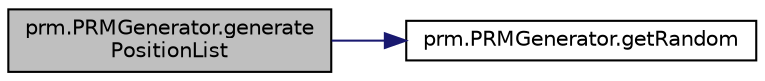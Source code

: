 digraph "prm.PRMGenerator.generatePositionList"
{
  edge [fontname="Helvetica",fontsize="10",labelfontname="Helvetica",labelfontsize="10"];
  node [fontname="Helvetica",fontsize="10",shape=record];
  rankdir="LR";
  Node1 [label="prm.PRMGenerator.generate\lPositionList",height=0.2,width=0.4,color="black", fillcolor="grey75", style="filled" fontcolor="black"];
  Node1 -> Node2 [color="midnightblue",fontsize="10",style="solid",fontname="Helvetica"];
  Node2 [label="prm.PRMGenerator.getRandom",height=0.2,width=0.4,color="black", fillcolor="white", style="filled",URL="$classprm_1_1PRMGenerator.html#acefd405f735018b6399df96c7025e7fe",tooltip="Gets a random number and cathes the ValueError if the two numbers are the same. "];
}
